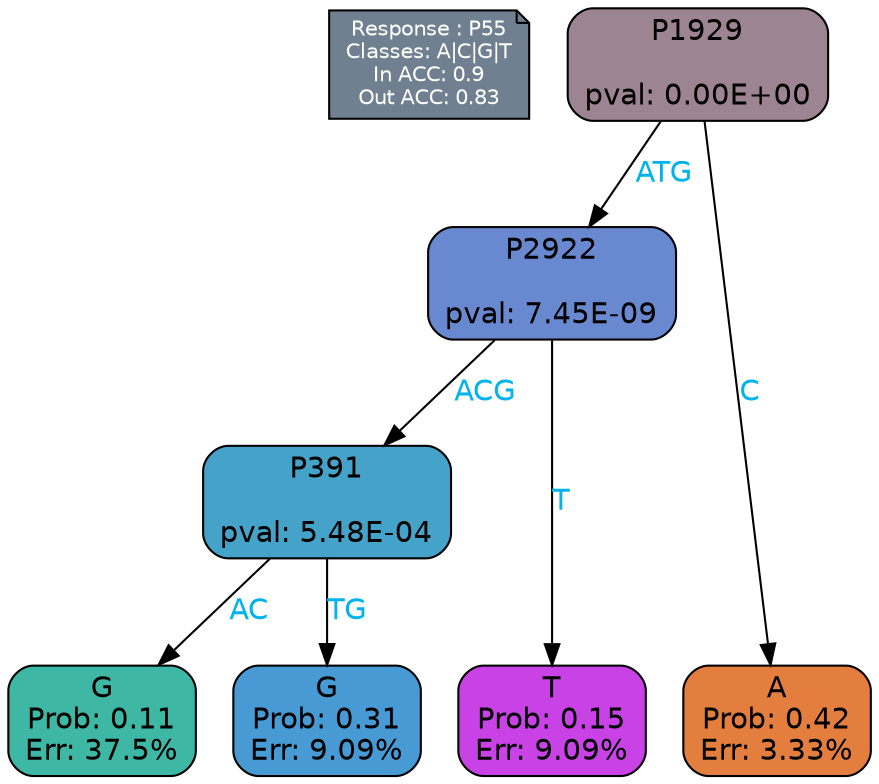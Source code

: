 digraph Tree {
node [shape=box, style="filled, rounded", color="black", fontname=helvetica] ;
graph [ranksep=equally, splines=polylines, bgcolor=transparent, dpi=600] ;
edge [fontname=helvetica] ;
LEGEND [label="Response : P55
Classes: A|C|G|T
In ACC: 0.9
Out ACC: 0.83
",shape=note,align=left,style=filled,fillcolor="slategray",fontcolor="white",fontsize=10];1 [label="P1929

pval: 0.00E+00", fillcolor="#9d8492"] ;
2 [label="P2922

pval: 7.45E-09", fillcolor="#6888d0"] ;
3 [label="P391

pval: 5.48E-04", fillcolor="#45a2c8"] ;
4 [label="G
Prob: 0.11
Err: 37.5%", fillcolor="#3eb8a4"] ;
5 [label="G
Prob: 0.31
Err: 9.09%", fillcolor="#489ad5"] ;
6 [label="T
Prob: 0.15
Err: 9.09%", fillcolor="#c842e5"] ;
7 [label="A
Prob: 0.42
Err: 3.33%", fillcolor="#e47e3e"] ;
1 -> 2 [label="ATG",fontcolor=deepskyblue2] ;
1 -> 7 [label="C",fontcolor=deepskyblue2] ;
2 -> 3 [label="ACG",fontcolor=deepskyblue2] ;
2 -> 6 [label="T",fontcolor=deepskyblue2] ;
3 -> 4 [label="AC",fontcolor=deepskyblue2] ;
3 -> 5 [label="TG",fontcolor=deepskyblue2] ;
{rank = same; 4;5;6;7;}{rank = same; LEGEND;1;}}